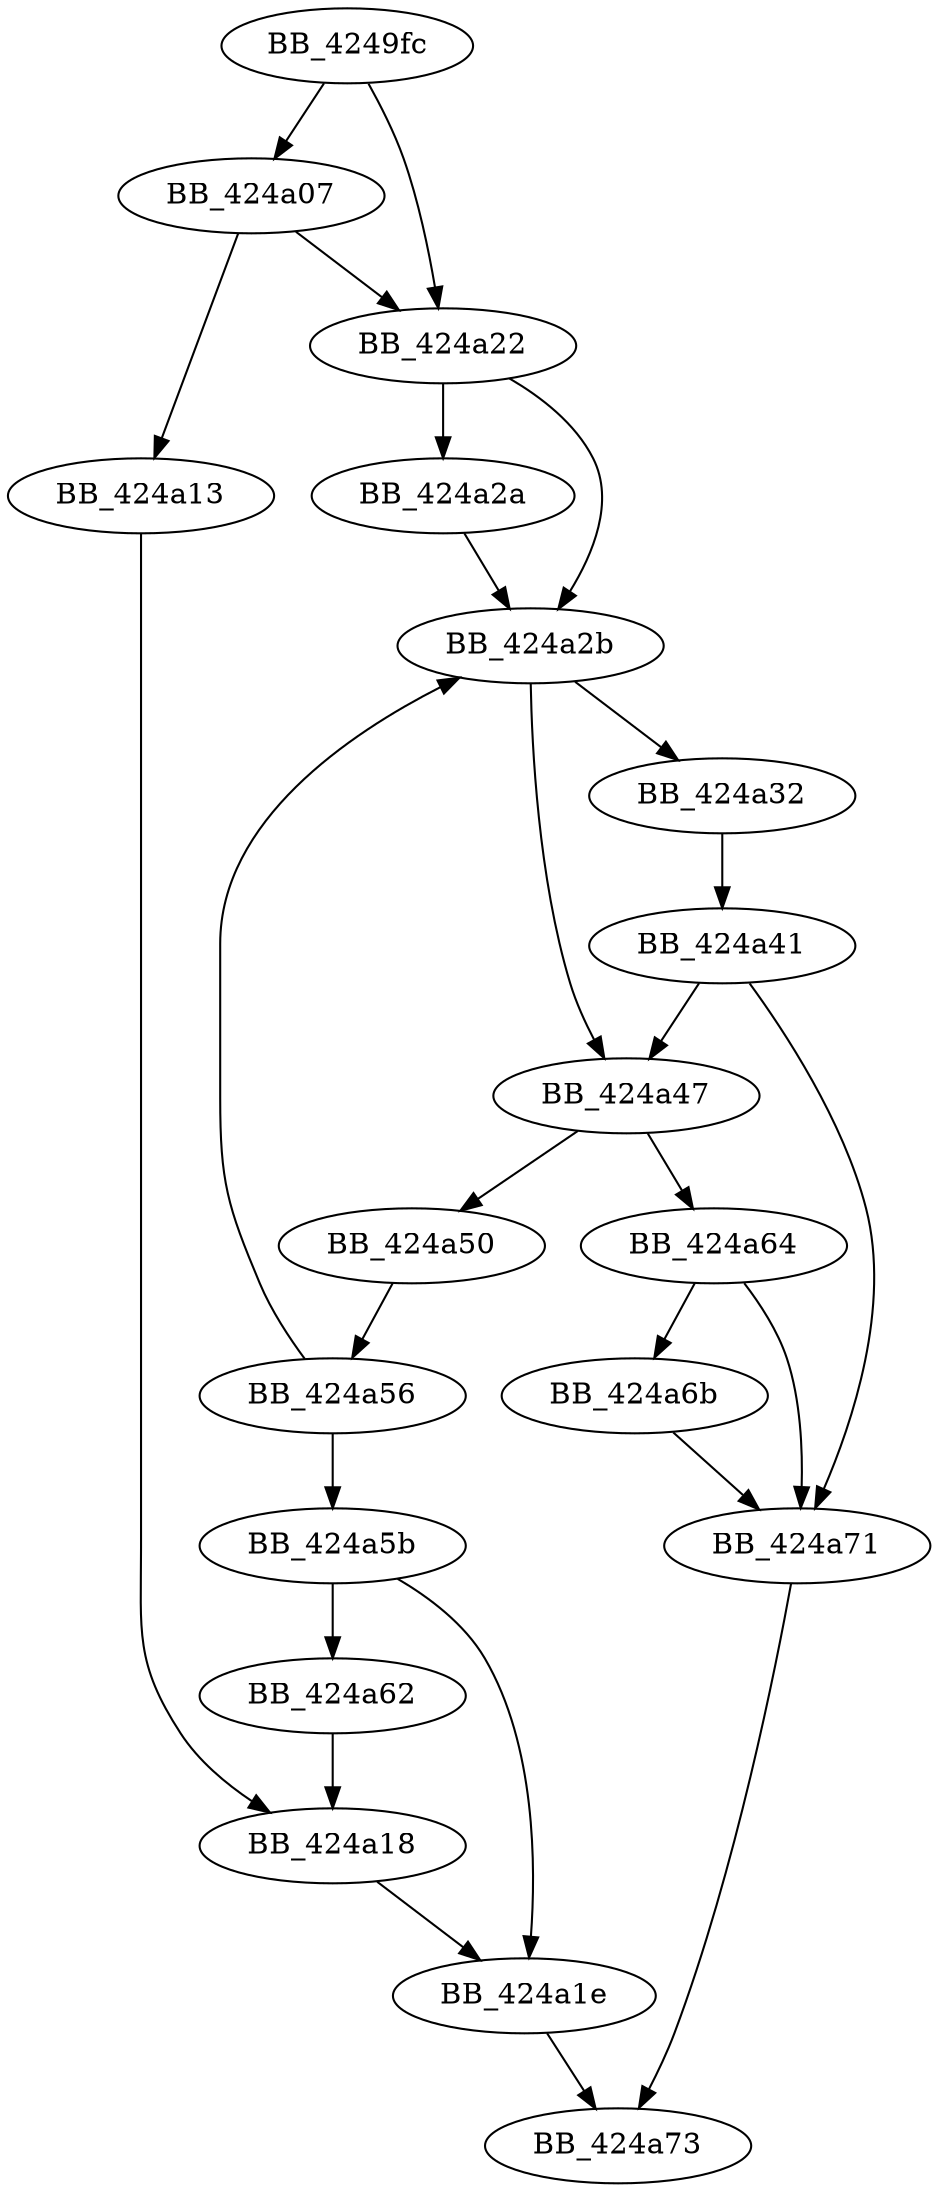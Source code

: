 DiGraph __calloc_impl{
BB_4249fc->BB_424a07
BB_4249fc->BB_424a22
BB_424a07->BB_424a13
BB_424a07->BB_424a22
BB_424a13->BB_424a18
BB_424a18->BB_424a1e
BB_424a1e->BB_424a73
BB_424a22->BB_424a2a
BB_424a22->BB_424a2b
BB_424a2a->BB_424a2b
BB_424a2b->BB_424a32
BB_424a2b->BB_424a47
BB_424a32->BB_424a41
BB_424a41->BB_424a47
BB_424a41->BB_424a71
BB_424a47->BB_424a50
BB_424a47->BB_424a64
BB_424a50->BB_424a56
BB_424a56->BB_424a2b
BB_424a56->BB_424a5b
BB_424a5b->BB_424a1e
BB_424a5b->BB_424a62
BB_424a62->BB_424a18
BB_424a64->BB_424a6b
BB_424a64->BB_424a71
BB_424a6b->BB_424a71
BB_424a71->BB_424a73
}

